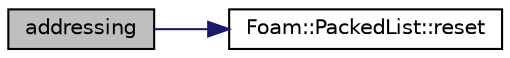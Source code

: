 digraph "addressing"
{
  bgcolor="transparent";
  edge [fontname="Helvetica",fontsize="10",labelfontname="Helvetica",labelfontsize="10"];
  node [fontname="Helvetica",fontsize="10",shape=record];
  rankdir="LR";
  Node1 [label="addressing",height=0.2,width=0.4,color="black", fillcolor="grey75", style="filled" fontcolor="black"];
  Node1 -> Node2 [color="midnightblue",fontsize="10",style="solid",fontname="Helvetica"];
  Node2 [label="Foam::PackedList::reset",height=0.2,width=0.4,color="black",URL="$classFoam_1_1PackedList.html#ad20897c5c8bd47f5d4005989bead0e55",tooltip="Clear all bits but do not adjust the addressable size. "];
}
